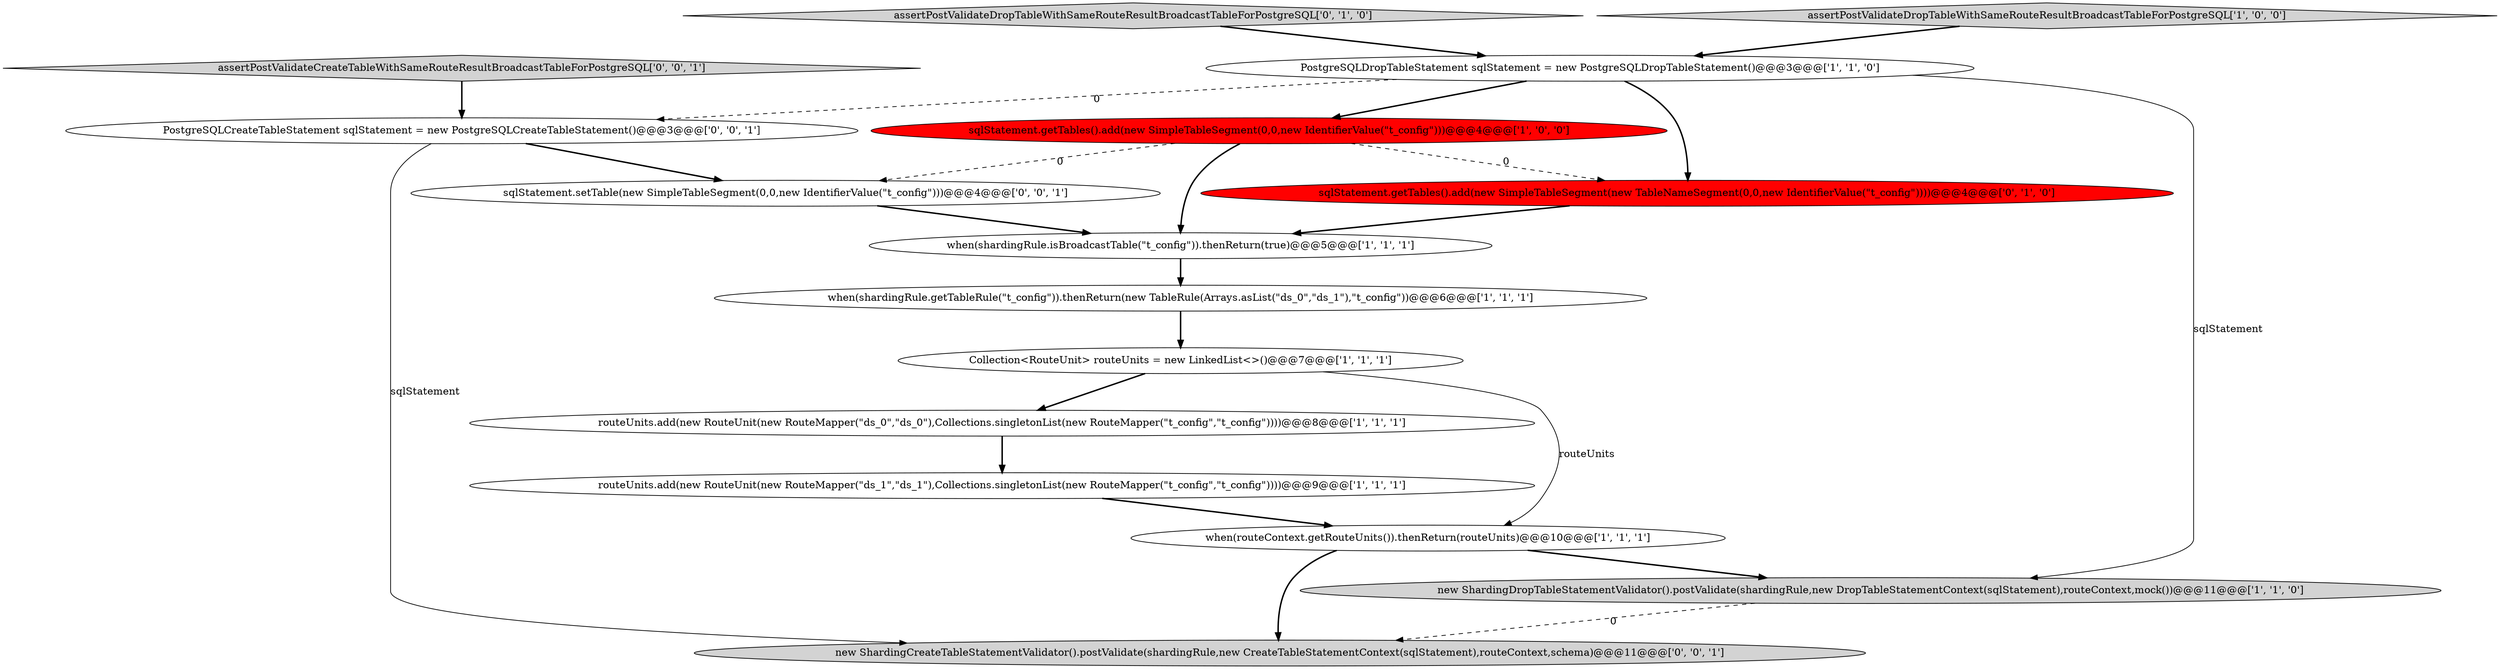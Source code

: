 digraph {
0 [style = filled, label = "routeUnits.add(new RouteUnit(new RouteMapper(\"ds_1\",\"ds_1\"),Collections.singletonList(new RouteMapper(\"t_config\",\"t_config\"))))@@@9@@@['1', '1', '1']", fillcolor = white, shape = ellipse image = "AAA0AAABBB1BBB"];
10 [style = filled, label = "sqlStatement.getTables().add(new SimpleTableSegment(new TableNameSegment(0,0,new IdentifierValue(\"t_config\"))))@@@4@@@['0', '1', '0']", fillcolor = red, shape = ellipse image = "AAA1AAABBB2BBB"];
3 [style = filled, label = "Collection<RouteUnit> routeUnits = new LinkedList<>()@@@7@@@['1', '1', '1']", fillcolor = white, shape = ellipse image = "AAA0AAABBB1BBB"];
8 [style = filled, label = "sqlStatement.getTables().add(new SimpleTableSegment(0,0,new IdentifierValue(\"t_config\")))@@@4@@@['1', '0', '0']", fillcolor = red, shape = ellipse image = "AAA1AAABBB1BBB"];
5 [style = filled, label = "when(shardingRule.isBroadcastTable(\"t_config\")).thenReturn(true)@@@5@@@['1', '1', '1']", fillcolor = white, shape = ellipse image = "AAA0AAABBB1BBB"];
6 [style = filled, label = "when(routeContext.getRouteUnits()).thenReturn(routeUnits)@@@10@@@['1', '1', '1']", fillcolor = white, shape = ellipse image = "AAA0AAABBB1BBB"];
15 [style = filled, label = "assertPostValidateCreateTableWithSameRouteResultBroadcastTableForPostgreSQL['0', '0', '1']", fillcolor = lightgray, shape = diamond image = "AAA0AAABBB3BBB"];
2 [style = filled, label = "when(shardingRule.getTableRule(\"t_config\")).thenReturn(new TableRule(Arrays.asList(\"ds_0\",\"ds_1\"),\"t_config\"))@@@6@@@['1', '1', '1']", fillcolor = white, shape = ellipse image = "AAA0AAABBB1BBB"];
1 [style = filled, label = "routeUnits.add(new RouteUnit(new RouteMapper(\"ds_0\",\"ds_0\"),Collections.singletonList(new RouteMapper(\"t_config\",\"t_config\"))))@@@8@@@['1', '1', '1']", fillcolor = white, shape = ellipse image = "AAA0AAABBB1BBB"];
4 [style = filled, label = "PostgreSQLDropTableStatement sqlStatement = new PostgreSQLDropTableStatement()@@@3@@@['1', '1', '0']", fillcolor = white, shape = ellipse image = "AAA0AAABBB1BBB"];
9 [style = filled, label = "new ShardingDropTableStatementValidator().postValidate(shardingRule,new DropTableStatementContext(sqlStatement),routeContext,mock())@@@11@@@['1', '1', '0']", fillcolor = lightgray, shape = ellipse image = "AAA0AAABBB1BBB"];
12 [style = filled, label = "PostgreSQLCreateTableStatement sqlStatement = new PostgreSQLCreateTableStatement()@@@3@@@['0', '0', '1']", fillcolor = white, shape = ellipse image = "AAA0AAABBB3BBB"];
11 [style = filled, label = "assertPostValidateDropTableWithSameRouteResultBroadcastTableForPostgreSQL['0', '1', '0']", fillcolor = lightgray, shape = diamond image = "AAA0AAABBB2BBB"];
7 [style = filled, label = "assertPostValidateDropTableWithSameRouteResultBroadcastTableForPostgreSQL['1', '0', '0']", fillcolor = lightgray, shape = diamond image = "AAA0AAABBB1BBB"];
13 [style = filled, label = "sqlStatement.setTable(new SimpleTableSegment(0,0,new IdentifierValue(\"t_config\")))@@@4@@@['0', '0', '1']", fillcolor = white, shape = ellipse image = "AAA0AAABBB3BBB"];
14 [style = filled, label = "new ShardingCreateTableStatementValidator().postValidate(shardingRule,new CreateTableStatementContext(sqlStatement),routeContext,schema)@@@11@@@['0', '0', '1']", fillcolor = lightgray, shape = ellipse image = "AAA0AAABBB3BBB"];
4->10 [style = bold, label=""];
4->9 [style = solid, label="sqlStatement"];
8->10 [style = dashed, label="0"];
3->1 [style = bold, label=""];
0->6 [style = bold, label=""];
2->3 [style = bold, label=""];
11->4 [style = bold, label=""];
1->0 [style = bold, label=""];
7->4 [style = bold, label=""];
4->12 [style = dashed, label="0"];
8->13 [style = dashed, label="0"];
6->14 [style = bold, label=""];
12->13 [style = bold, label=""];
5->2 [style = bold, label=""];
9->14 [style = dashed, label="0"];
10->5 [style = bold, label=""];
8->5 [style = bold, label=""];
12->14 [style = solid, label="sqlStatement"];
3->6 [style = solid, label="routeUnits"];
13->5 [style = bold, label=""];
4->8 [style = bold, label=""];
15->12 [style = bold, label=""];
6->9 [style = bold, label=""];
}
